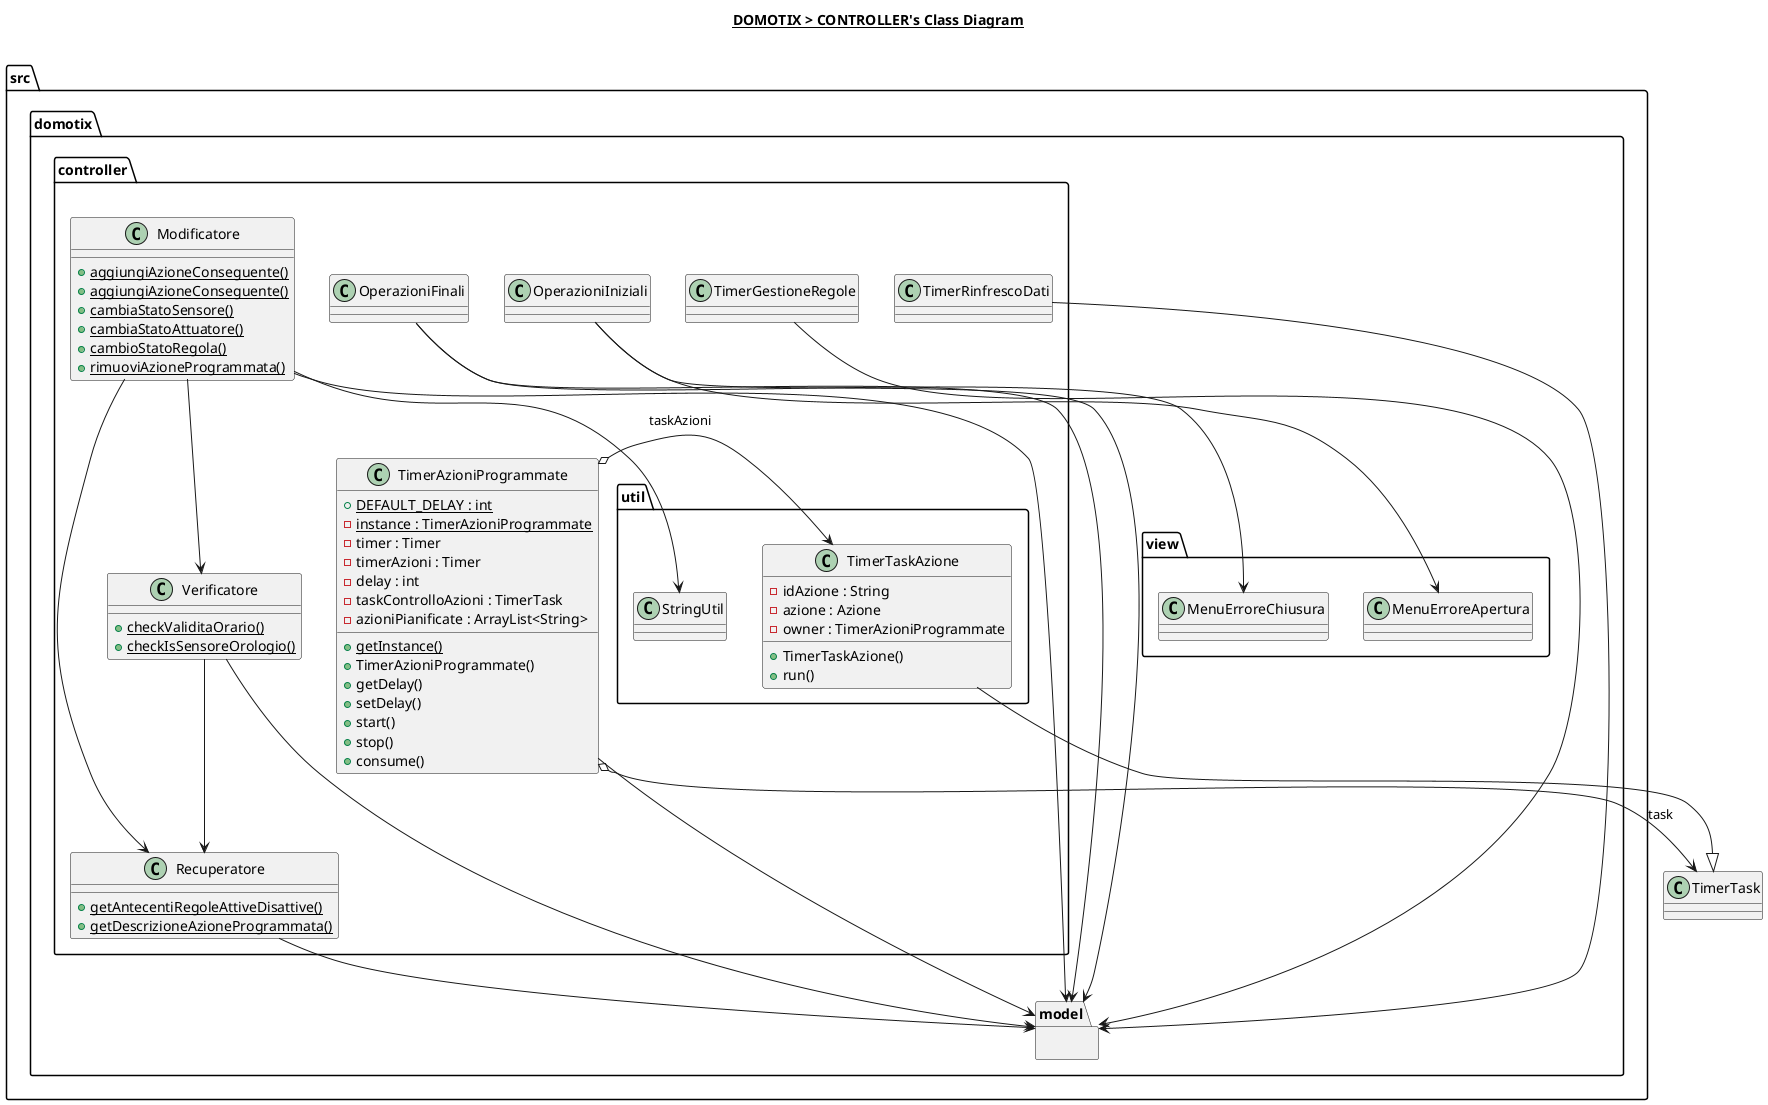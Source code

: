 @startuml

title __DOMOTIX > CONTROLLER's Class Diagram__\n

namespace src.domotix.controller {
    class src.domotix.controller.Modificatore {
        {static} + aggiungiAzioneConseguente()
        {static} + aggiungiAzioneConseguente()
        {static} + cambiaStatoSensore()
        {static} + cambiaStatoAttuatore()
        {static} + cambioStatoRegola()
        {static} + rimuoviAzioneProgrammata()
    }

    class src.domotix.controller.OperazioniFinali {

    }

    class src.domotix.controller.OperazioniIniziali {

    }

    class src.domotix.controller.Recuperatore {
        {static} + getAntecentiRegoleAttiveDisattive()
        {static} + getDescrizioneAzioneProgrammata()
    }

    class src.domotix.controller.Verificatore {
        {static} + checkValiditaOrario()
        {static} + checkIsSensoreOrologio()
    }

    class src.domotix.controller.TimerGestioneRegole {
    }

    class src.domotix.controller.TimerRinfrescoDati {
    }

    class src.domotix.controller.TimerAzioniProgrammate {
        {static} + DEFAULT_DELAY : int
        {static} - instance : TimerAzioniProgrammate
        - timer : Timer
        - timerAzioni : Timer
        - delay : int
        - taskControlloAzioni : TimerTask
        - azioniPianificate : ArrayList<String>
        {static} + getInstance()
        + TimerAzioniProgrammate()
        + getDelay()
        + setDelay()
        + start()
        + stop()
        + consume()
    }

    namespace util {
        class src.domotix.controller.util.StringUtil {
        }
        class src.domotix.controller.util.TimerTaskAzione {
            - idAzione : String
            - azione : Azione
            - owner : TimerAzioniProgrammate
            + TimerTaskAzione()
            + run()
        }
    }
}

namespace src.domotix.model {

}

src.domotix.controller.Modificatore --> src.domotix.controller.util.StringUtil
src.domotix.controller.Modificatore --> src.domotix.controller.Recuperatore
src.domotix.controller.Modificatore --> src.domotix.controller.Verificatore
src.domotix.controller.Modificatore --> src.domotix.model

src.domotix.controller.Verificatore --> src.domotix.controller.Recuperatore
src.domotix.controller.Verificatore --> src.domotix.model

src.domotix.controller.Recuperatore --> src.domotix.model

src.domotix.controller.OperazioniIniziali --> src.domotix.model
src.domotix.controller.OperazioniIniziali --> src.domotix.view.MenuErroreApertura

src.domotix.controller.OperazioniFinali --> src.domotix.model
src.domotix.controller.OperazioniFinali --> src.domotix.view.MenuErroreChiusura

src.domotix.controller.TimerGestioneRegole --> src.domotix.model
src.domotix.controller.TimerRinfrescoDati --> src.domotix.model
src.domotix.controller.TimerAzioniProgrammate --> src.domotix.model
src.domotix.controller.TimerAzioniProgrammate o-> TimerTask : task
src.domotix.controller.TimerAzioniProgrammate o-> src.domotix.controller.util.TimerTaskAzione : taskAzioni
src.domotix.controller.util.TimerTaskAzione --|> TimerTask

@enduml

